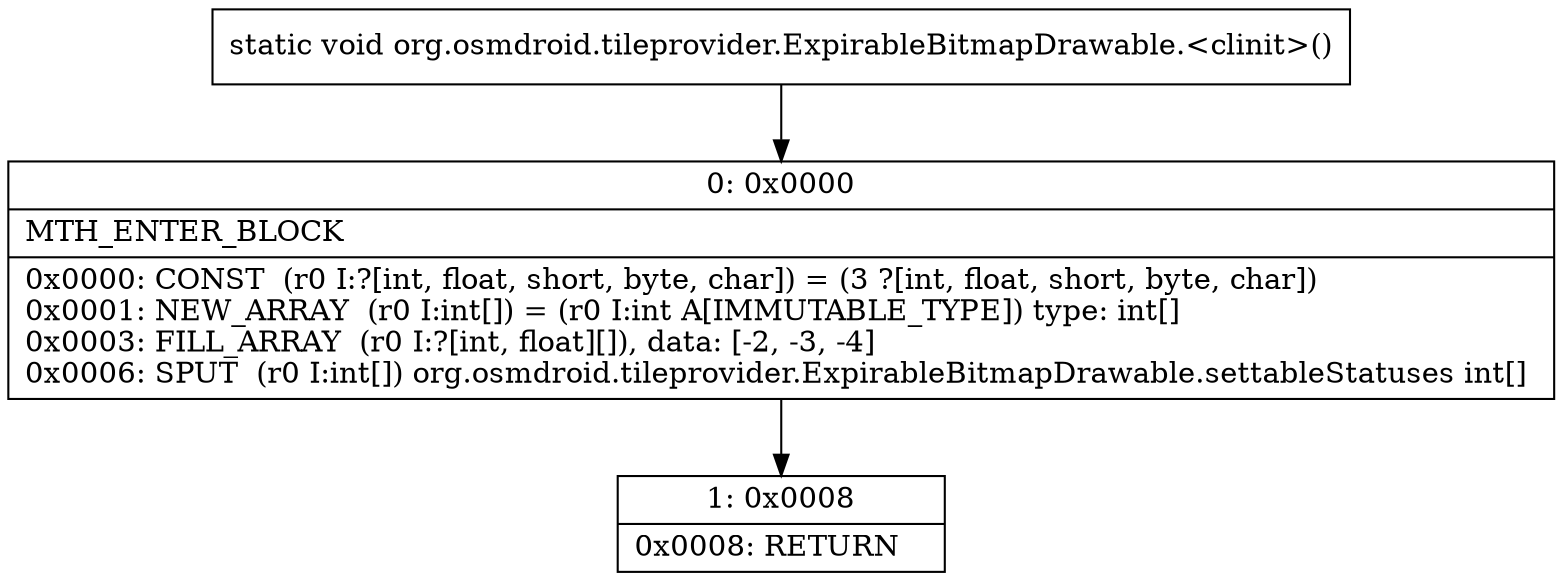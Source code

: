 digraph "CFG fororg.osmdroid.tileprovider.ExpirableBitmapDrawable.\<clinit\>()V" {
Node_0 [shape=record,label="{0\:\ 0x0000|MTH_ENTER_BLOCK\l|0x0000: CONST  (r0 I:?[int, float, short, byte, char]) = (3 ?[int, float, short, byte, char]) \l0x0001: NEW_ARRAY  (r0 I:int[]) = (r0 I:int A[IMMUTABLE_TYPE]) type: int[] \l0x0003: FILL_ARRAY  (r0 I:?[int, float][]), data: [\-2, \-3, \-4] \l0x0006: SPUT  (r0 I:int[]) org.osmdroid.tileprovider.ExpirableBitmapDrawable.settableStatuses int[] \l}"];
Node_1 [shape=record,label="{1\:\ 0x0008|0x0008: RETURN   \l}"];
MethodNode[shape=record,label="{static void org.osmdroid.tileprovider.ExpirableBitmapDrawable.\<clinit\>() }"];
MethodNode -> Node_0;
Node_0 -> Node_1;
}

